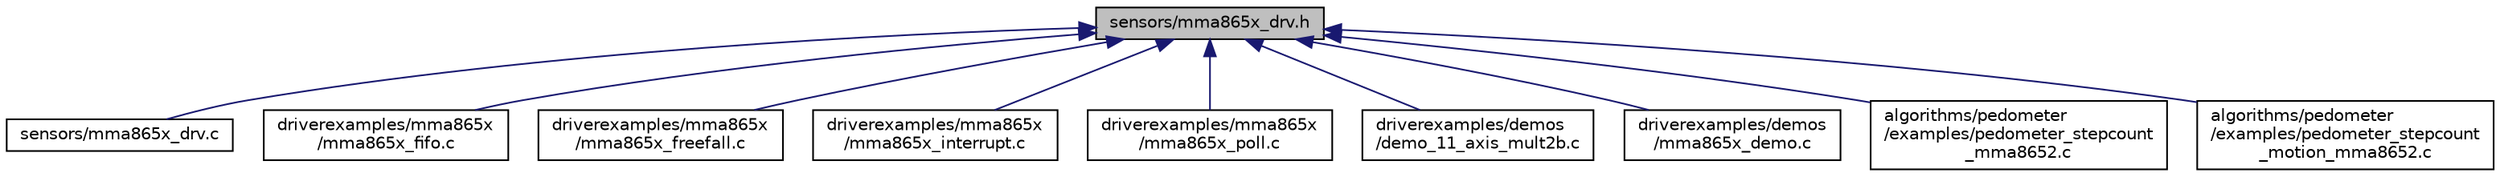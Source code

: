 digraph "sensors/mma865x_drv.h"
{
  edge [fontname="Helvetica",fontsize="10",labelfontname="Helvetica",labelfontsize="10"];
  node [fontname="Helvetica",fontsize="10",shape=record];
  Node9 [label="sensors/mma865x_drv.h",height=0.2,width=0.4,color="black", fillcolor="grey75", style="filled", fontcolor="black"];
  Node9 -> Node10 [dir="back",color="midnightblue",fontsize="10",style="solid",fontname="Helvetica"];
  Node10 [label="sensors/mma865x_drv.c",height=0.2,width=0.4,color="black", fillcolor="white", style="filled",URL="$mma865x__drv_8c.html",tooltip="The mma865x_drv.c file implements the mma865x functional interface. "];
  Node9 -> Node11 [dir="back",color="midnightblue",fontsize="10",style="solid",fontname="Helvetica"];
  Node11 [label="driverexamples/mma865x\l/mma865x_fifo.c",height=0.2,width=0.4,color="black", fillcolor="white", style="filled",URL="$mma865x__fifo_8c.html",tooltip="The mma865x_fifo.c file implements the ISSDK MMA865x sensor driver example demonstration with FIFO mo..."];
  Node9 -> Node12 [dir="back",color="midnightblue",fontsize="10",style="solid",fontname="Helvetica"];
  Node12 [label="driverexamples/mma865x\l/mma865x_freefall.c",height=0.2,width=0.4,color="black", fillcolor="white", style="filled",URL="$mma865x__freefall_8c.html",tooltip="The mma865x_freefall.c file implements the ISSDK MMA865x sensor driver example demonstration for Free..."];
  Node9 -> Node13 [dir="back",color="midnightblue",fontsize="10",style="solid",fontname="Helvetica"];
  Node13 [label="driverexamples/mma865x\l/mma865x_interrupt.c",height=0.2,width=0.4,color="black", fillcolor="white", style="filled",URL="$mma865x__interrupt_8c.html",tooltip="The mma865x_interrupt.c file implements the ISSDK MMA865x sensor driver example demonstration with In..."];
  Node9 -> Node14 [dir="back",color="midnightblue",fontsize="10",style="solid",fontname="Helvetica"];
  Node14 [label="driverexamples/mma865x\l/mma865x_poll.c",height=0.2,width=0.4,color="black", fillcolor="white", style="filled",URL="$mma865x__poll_8c.html",tooltip="The mma865x_poll.c file implements the ISSDK MMA865x sensor driver example demonstration with Normal ..."];
  Node9 -> Node15 [dir="back",color="midnightblue",fontsize="10",style="solid",fontname="Helvetica"];
  Node15 [label="driverexamples/demos\l/demo_11_axis_mult2b.c",height=0.2,width=0.4,color="black", fillcolor="white", style="filled",URL="$demo__11__axis__mult2b_8c.html",tooltip="The demo_11_axis_mult2b.c file implements the ISSDK MMA8652, MAG3110, FXAS21002 and MPL3115 sensors 1..."];
  Node9 -> Node16 [dir="back",color="midnightblue",fontsize="10",style="solid",fontname="Helvetica"];
  Node16 [label="driverexamples/demos\l/mma865x_demo.c",height=0.2,width=0.4,color="black", fillcolor="white", style="filled",URL="$mma865x__demo_8c.html",tooltip="The mma865x_demo.c file implements the ISSDK MMA865x sensor demo example demonstration with interrupt..."];
  Node9 -> Node17 [dir="back",color="midnightblue",fontsize="10",style="solid",fontname="Helvetica"];
  Node17 [label="algorithms/pedometer\l/examples/pedometer_stepcount\l_mma8652.c",height=0.2,width=0.4,color="black", fillcolor="white", style="filled",URL="$pedometer__stepcount__mma8652_8c.html",tooltip="The pedometer_stepcount_mma8652.c file implements the ISSDK prdometer example using MMA8652 sensor as..."];
  Node9 -> Node18 [dir="back",color="midnightblue",fontsize="10",style="solid",fontname="Helvetica"];
  Node18 [label="algorithms/pedometer\l/examples/pedometer_stepcount\l_motion_mma8652.c",height=0.2,width=0.4,color="black", fillcolor="white", style="filled",URL="$pedometer__stepcount__motion__mma8652_8c.html"];
}
